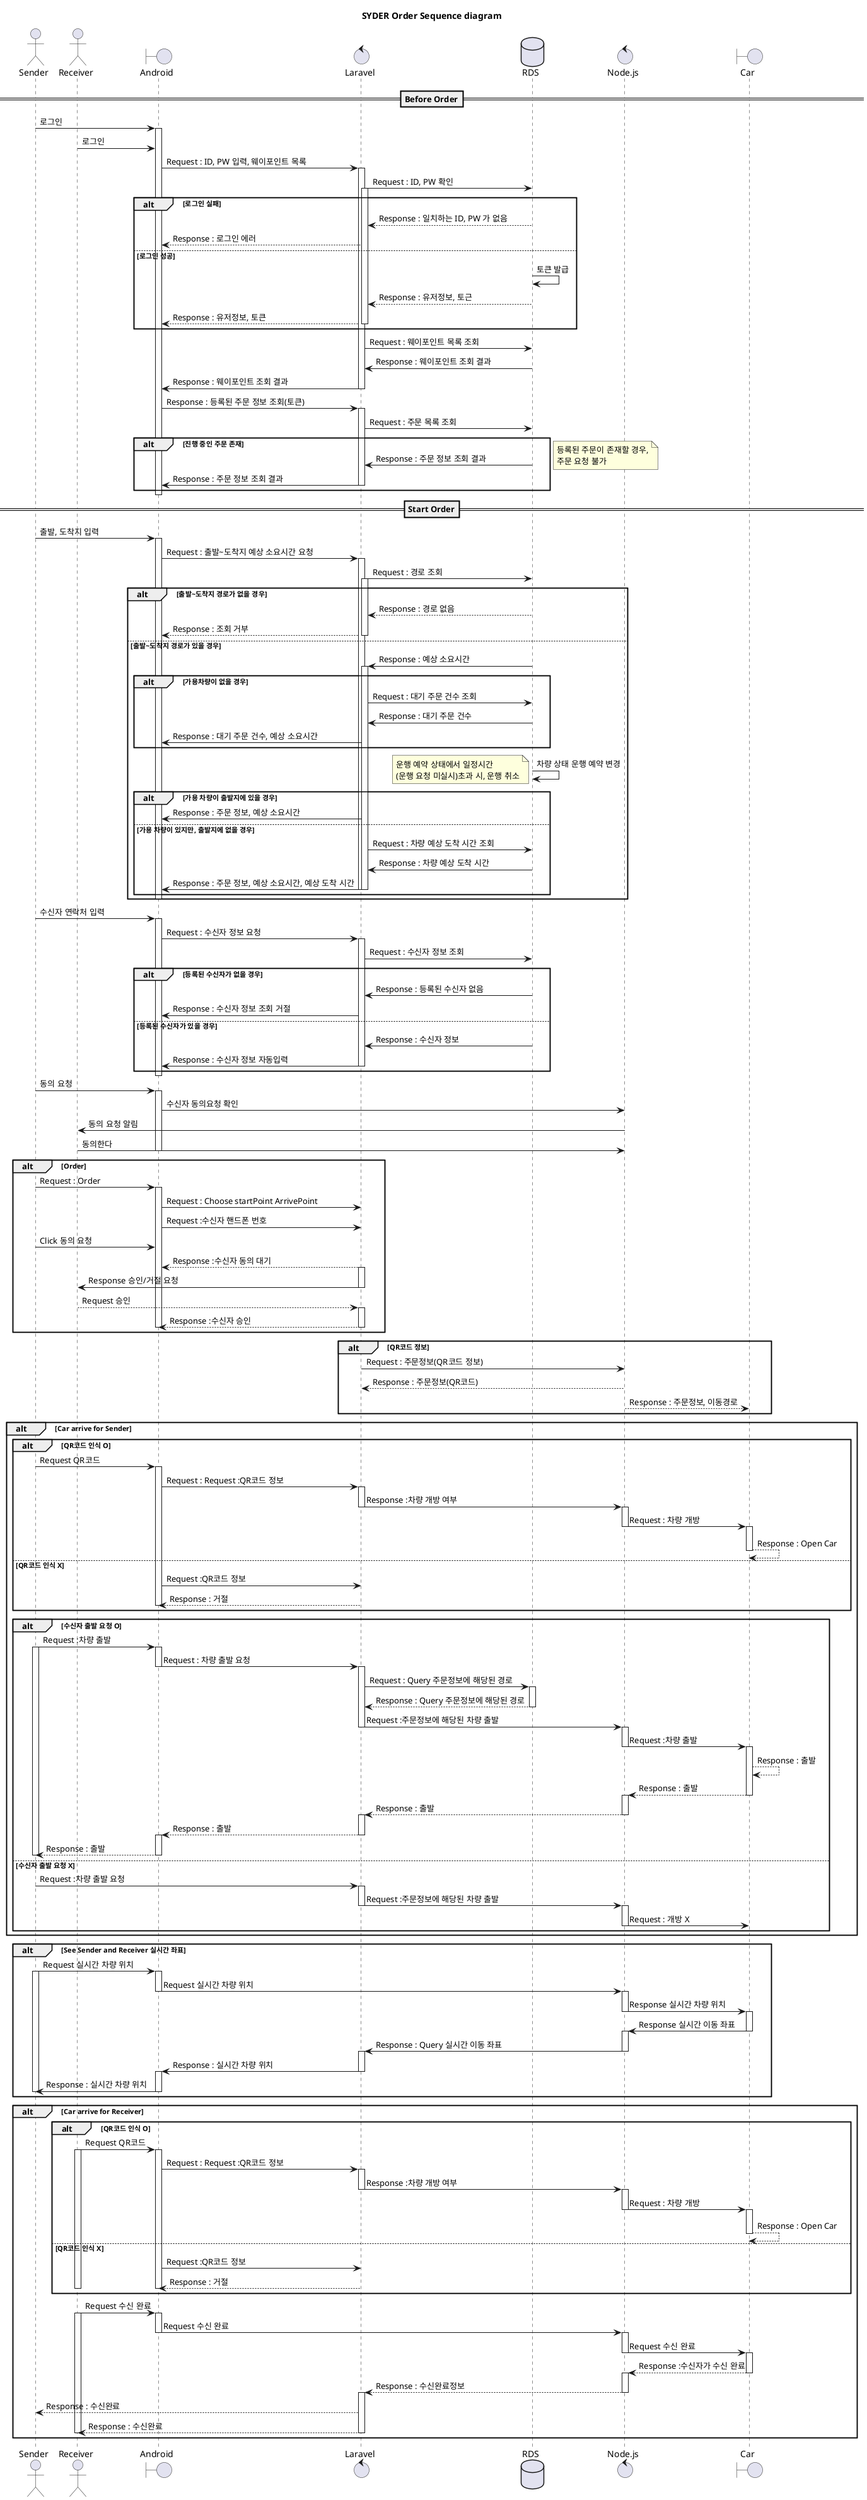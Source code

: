 @startuml

title SYDER Order Sequence diagram

actor Sender
actor Receiver
boundary Android
control Laravel
database RDS
control Node.js
boundary Car

==Before Order==
Sender -> Android : 로그인

activate Android
Receiver -> Android : 로그인

Android -> Laravel : Request : ID, PW 입력, 웨이포인트 목록
activate Laravel

Laravel -> RDS : Request : ID, PW 확인
activate Laravel

alt 로그인 실패
RDS --> Laravel : Response : 일치하는 ID, PW 가 없음
Laravel --> Android : Response : 로그인 에러

else 로그인 성공

RDS -> RDS : 토큰 발급

RDS --> Laravel : Response : 유저정보, 토근
Laravel --> Android : Response : 유저정보, 토큰
deactivate Laravel
end

activate Laravel
Laravel -> RDS : Request : 웨이포인트 목록 조회
RDS -> Laravel : Response : 웨이포인트 조회 결과
Laravel -> Android : Response : 웨이포인트 조회 결과
deactivate Laravel

Android -> Laravel : Response : 등록된 주문 정보 조회(토큰)
activate Laravel

Laravel -> RDS : Request : 주문 목록 조회

alt 진행 중인 주문 존재
RDS -> Laravel : Response : 주문 정보 조회 결과
Laravel -> Android : Response : 주문 정보 조회 결과
deactivate Laravel
end

note right
등록된 주문이 존재할 경우,
주문 요청 불가
end note

deactivate Android


==Start Order==

Sender -> Android : 출발, 도착지 입력

activate Android
Android -> Laravel : Request : 출발~도착지 예상 소요시간 요청

activate Laravel
Laravel -> RDS : Request : 경로 조회
activate Laravel

alt 출발~도착지 경로가 없을 경우
RDS --> Laravel : Response : 경로 없음
Laravel --> Android : Response : 조회 거부
deactivate Laravel

else 출발~도착지 경로가 있을 경우
RDS -> Laravel : Response : 예상 소요시간
activate Laravel

alt 가용차량이 없을 경우
Laravel -> RDS : Request : 대기 주문 건수 조회
RDS -> Laravel : Response : 대기 주문 건수
Laravel -> Android : Response : 대기 주문 건수, 예상 소요시간
end

RDS -> RDS : 차량 상태 운행 예약 변경
note left
운행 예약 상태에서 일정시간
(운행 요청 미실시)초과 시, 운행 취소
end note

alt 가용 차량이 출발지에 있을 경우

Laravel -> Android : Response : 주문 정보, 예상 소요시간

else 가용 차량이 있지만, 출발지에 없을 경우
Laravel -> RDS : Request : 차량 예상 도착 시간 조회
RDS -> Laravel : Response : 차량 예상 도착 시간

Laravel -> Android : Response : 주문 정보, 예상 소요시간, 예상 도착 시간
deactivate Laravel
deactivate Laravel

end
deactivate Android

end

Sender -> Android : 수신자 연락처 입력
activate Android

Android -> Laravel : Request : 수신자 정보 요청
activate Laravel
Laravel -> RDS : Request : 수신자 정보 조회

alt 등록된 수신자가 없을 경우
RDS -> Laravel : Response : 등록된 수신자 없음
Laravel -> Android : Response : 수신자 정보 조회 거절
else 등록된 수신자가 있을 경우
RDS -> Laravel : Response : 수신자 정보
Laravel -> Android : Response : 수신자 정보 자동입력
deactivate Laravel
end
deactivate Android

Sender -> Android : 동의 요청

activate Android
Android -> Node.js : 수신자 동의요청 확인
Node.js -> Receiver : 동의 요청 알림
Receiver -> Node.js : 동의한다

deactivate Android







alt Order
Sender -> Android : Request : Order
activate Android

Android ->Laravel: Request : Choose startPoint ArrivePoint


Android ->Laravel: Request :수신자 핸드폰 번호



Sender ->Android: Click 동의 요청
Laravel -->Android: Response :수신자 동의 대기
activate Laravel
Laravel -> Receiver: Response 승인/거절 요청
deactivate Laravel
Receiver --> Laravel: Request 승인
activate Laravel
Laravel --> Android: Response :수신자 승인
deactivate Laravel
deactivate Android
end

alt QR코드 정보
Laravel -> Node.js: Request : 주문정보(QR코드 정보)
Node.js --> Laravel : Response : 주문정보(QR코드)
Node.js --> Car: Response : 주문정보, 이동경로
end

alt Car arrive for Sender
    alt QR코드 인식 O
    Sender -> Android : Request QR코드
    activate Android
    Android -> Laravel:Request : Request :QR코드 정보
    activate Laravel
    Laravel-> Node.js : Response :차량 개방 여부
    deactivate Laravel
    activate Node.js
    Node.js -> Car : Request : 차량 개방
    deactivate Node.js
    activate Car
    Car -->Car: Response : Open Car
    deactivate Car
else QR코드 인식 X
Android  -> Laravel : Request :QR코드 정보
Laravel --> Android  : Response : 거절
deactivate Android
end

alt 수신자 출발 요청 O
    Sender -> Android:Request :차량 출발
    activate Sender
    activate Android
    Android -> Laravel : Request : 차량 출발 요청
    deactivate Android
    activate Laravel
    Laravel -> RDS : Request : Query 주문정보에 해당된 경로
    activate RDS
    RDS --> Laravel : Response : Query 주문정보에 해당된 경로
    deactivate RDS
    Laravel-> Node.js: Request :주문정보에 해당된 차량 출발
    deactivate Laravel
    activate Node.js
    Node.js -> Car: Request :차량 출발
    deactivate Node.js
    activate Car
    Car -->Car: Response : 출발
    Car --> Node.js : Response : 출발
    deactivate Car
    activate Node.js
    Node.js --> Laravel : Response : 출발
    deactivate Node.js
    activate Laravel
    Laravel --> Android : Response : 출발
    deactivate Laravel
    activate Android
    Android --> Sender : Response : 출발
    deactivate Android
deactivate Sender

    else 수신자 출발 요청 X

        Sender -> Laravel:Request :차량 출발 요청
        activate Laravel
        Laravel-> Node.js: Request :주문정보에 해당된 차량 출발
        deactivate Laravel
        activate Node.js
        Node.js -> Car : Request : 개방 X
        deactivate Node.js
        end
    end

alt See Sender and Receiver 실시간 좌표
Sender -> Android : Request 실시간 차량 위치
activate Sender
activate Android
Android -> Node.js : Request 실시간 차량 위치
deactivate Android
activate Node.js
Node.js -> Car : Response 실시간 차량 위치
deactivate Node.js
activate Car
Car -> Node.js : Response 실시간 이동 좌표
deactivate Car
activate Node.js
Node.js -> Laravel   : Response : Query 실시간 이동 좌표
deactivate Node.js
activate Laravel
Laravel -> Android : Response : 실시간 차량 위치
deactivate Laravel
activate Android
Android -> Sender : Response : 실시간 차량 위치
deactivate Android
deactivate Sender
end






alt Car arrive for Receiver


 alt QR코드 인식 O
    Receiver -> Android : Request QR코드
    activate Receiver
    activate Android
    Android -> Laravel:Request : Request :QR코드 정보
    activate Laravel
    Laravel-> Node.js : Response :차량 개방 여부
    deactivate Laravel
    activate Node.js
    Node.js -> Car : Request : 차량 개방
    deactivate Node.js
    activate Car
    Car -->Car: Response : Open Car
    deactivate Car
else QR코드 인식 X
Android  -> Laravel : Request :QR코드 정보
Laravel --> Android  : Response : 거절
deactivate Android
deactivate Receiver
end





Receiver -> Android : Request 수신 완료
activate Receiver
activate Android
Android -> Node.js : Request 수신 완료
deactivate Android
activate Node.js
Node.js -> Car : Request 수신 완료
deactivate Node.js
activate Car
Car --> Node.js : Response :수신자가 수신 완료
deactivate Car
activate Node.js
Node.js --> Laravel :Response : 수신완료정보
deactivate Node.js
activate Laravel
Laravel --> Sender : Response : 수신완료
Laravel --> Receiver : Response : 수신완료
deactivate Laravel
deactivate Receiver

end

@endduml

